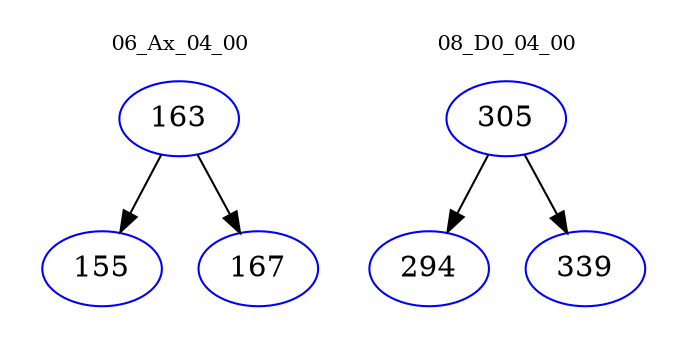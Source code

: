 digraph{
subgraph cluster_0 {
color = white
label = "06_Ax_04_00";
fontsize=10;
T0_163 [label="163", color="blue"]
T0_163 -> T0_155 [color="black"]
T0_155 [label="155", color="blue"]
T0_163 -> T0_167 [color="black"]
T0_167 [label="167", color="blue"]
}
subgraph cluster_1 {
color = white
label = "08_D0_04_00";
fontsize=10;
T1_305 [label="305", color="blue"]
T1_305 -> T1_294 [color="black"]
T1_294 [label="294", color="blue"]
T1_305 -> T1_339 [color="black"]
T1_339 [label="339", color="blue"]
}
}
